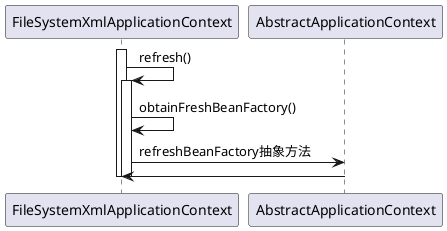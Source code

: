 @startuml
participant FileSystemXmlApplicationContext as main
participant AbstractApplicationContext as abstractContext
activate main
main -> main: refresh()
activate main
main -> main: obtainFreshBeanFactory()
main -> abstractContext: refreshBeanFactory抽象方法
abstractContext -> main:
deactivate main

deactivate main
@enduml